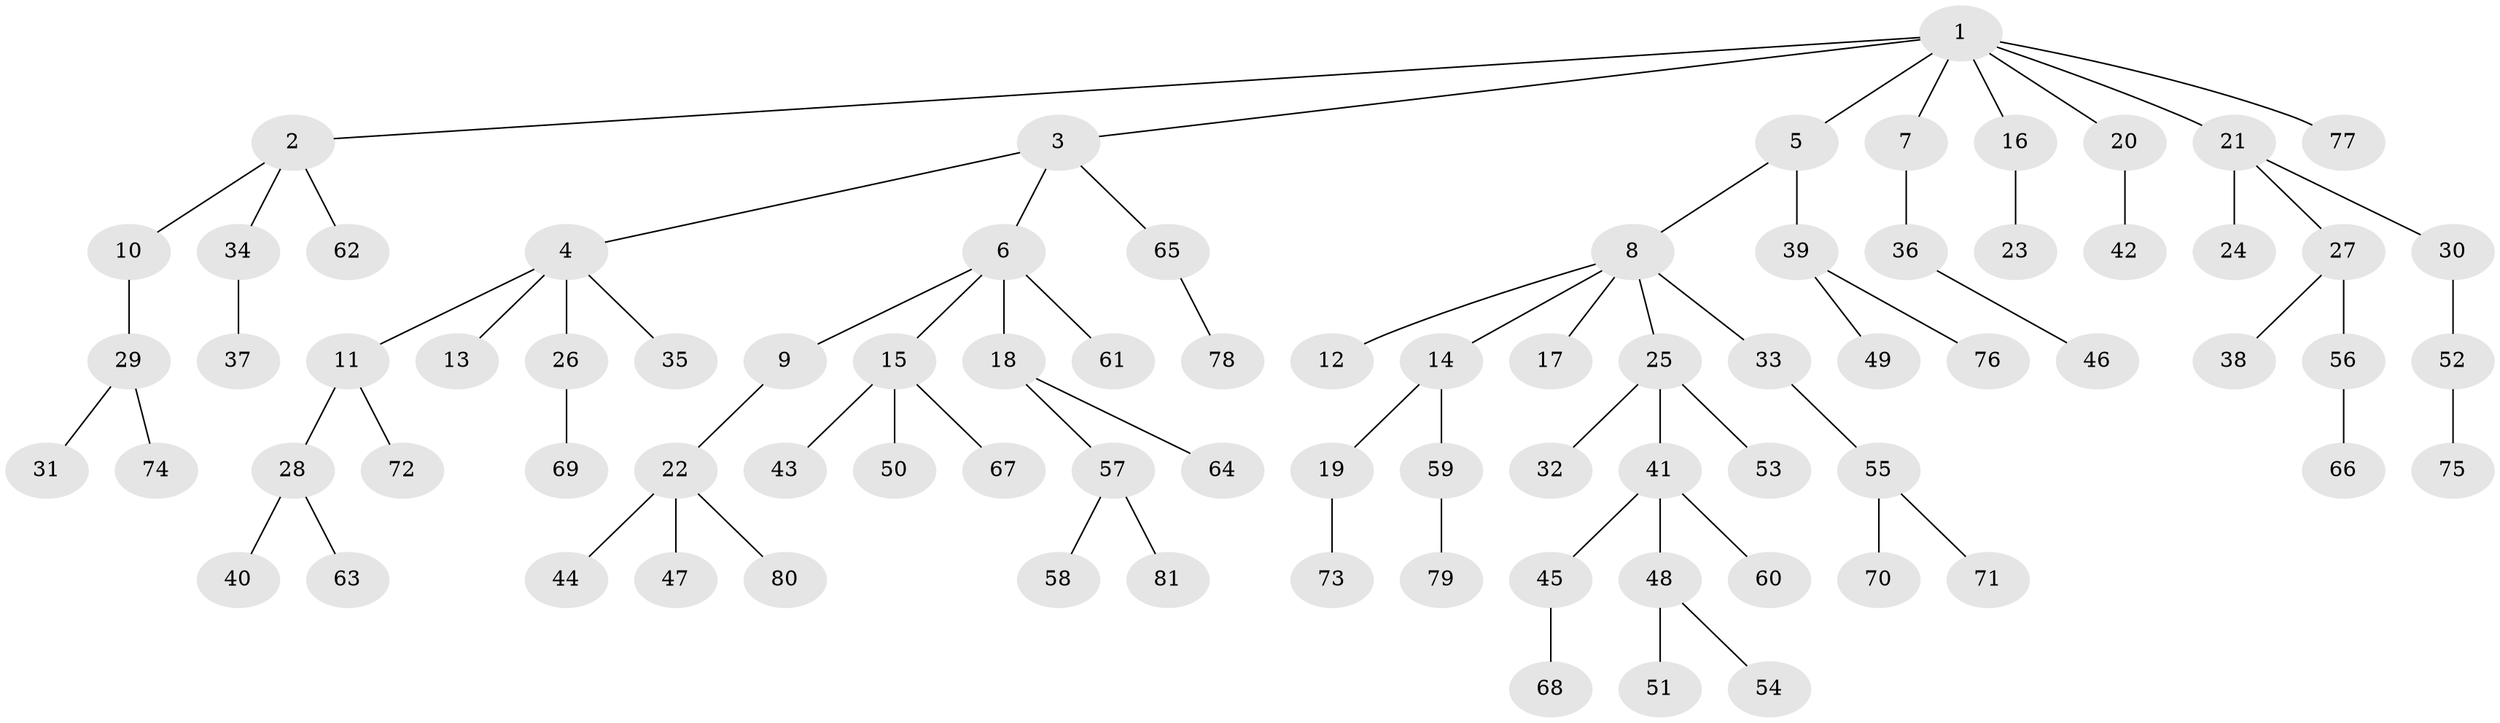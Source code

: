 // coarse degree distribution, {7: 0.017543859649122806, 3: 0.15789473684210525, 4: 0.08771929824561403, 2: 0.21052631578947367, 5: 0.017543859649122806, 1: 0.5087719298245614}
// Generated by graph-tools (version 1.1) at 2025/51/03/04/25 22:51:38]
// undirected, 81 vertices, 80 edges
graph export_dot {
  node [color=gray90,style=filled];
  1;
  2;
  3;
  4;
  5;
  6;
  7;
  8;
  9;
  10;
  11;
  12;
  13;
  14;
  15;
  16;
  17;
  18;
  19;
  20;
  21;
  22;
  23;
  24;
  25;
  26;
  27;
  28;
  29;
  30;
  31;
  32;
  33;
  34;
  35;
  36;
  37;
  38;
  39;
  40;
  41;
  42;
  43;
  44;
  45;
  46;
  47;
  48;
  49;
  50;
  51;
  52;
  53;
  54;
  55;
  56;
  57;
  58;
  59;
  60;
  61;
  62;
  63;
  64;
  65;
  66;
  67;
  68;
  69;
  70;
  71;
  72;
  73;
  74;
  75;
  76;
  77;
  78;
  79;
  80;
  81;
  1 -- 2;
  1 -- 3;
  1 -- 5;
  1 -- 7;
  1 -- 16;
  1 -- 20;
  1 -- 21;
  1 -- 77;
  2 -- 10;
  2 -- 34;
  2 -- 62;
  3 -- 4;
  3 -- 6;
  3 -- 65;
  4 -- 11;
  4 -- 13;
  4 -- 26;
  4 -- 35;
  5 -- 8;
  5 -- 39;
  6 -- 9;
  6 -- 15;
  6 -- 18;
  6 -- 61;
  7 -- 36;
  8 -- 12;
  8 -- 14;
  8 -- 17;
  8 -- 25;
  8 -- 33;
  9 -- 22;
  10 -- 29;
  11 -- 28;
  11 -- 72;
  14 -- 19;
  14 -- 59;
  15 -- 43;
  15 -- 50;
  15 -- 67;
  16 -- 23;
  18 -- 57;
  18 -- 64;
  19 -- 73;
  20 -- 42;
  21 -- 24;
  21 -- 27;
  21 -- 30;
  22 -- 44;
  22 -- 47;
  22 -- 80;
  25 -- 32;
  25 -- 41;
  25 -- 53;
  26 -- 69;
  27 -- 38;
  27 -- 56;
  28 -- 40;
  28 -- 63;
  29 -- 31;
  29 -- 74;
  30 -- 52;
  33 -- 55;
  34 -- 37;
  36 -- 46;
  39 -- 49;
  39 -- 76;
  41 -- 45;
  41 -- 48;
  41 -- 60;
  45 -- 68;
  48 -- 51;
  48 -- 54;
  52 -- 75;
  55 -- 70;
  55 -- 71;
  56 -- 66;
  57 -- 58;
  57 -- 81;
  59 -- 79;
  65 -- 78;
}
